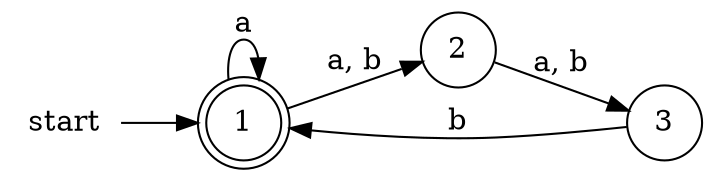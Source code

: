 digraph G {
    rankdir=LR;
start [shape = none]
  node [shape = doublecircle]; 1;
  
  node [shape = circle];
  start -> 1
  1 -> 1 [label = "a"]
  1 -> 2 [label = "a, b"]
  2 -> 3 [label = "a, b"]
  3 -> 1 [label = "b"]
  }
